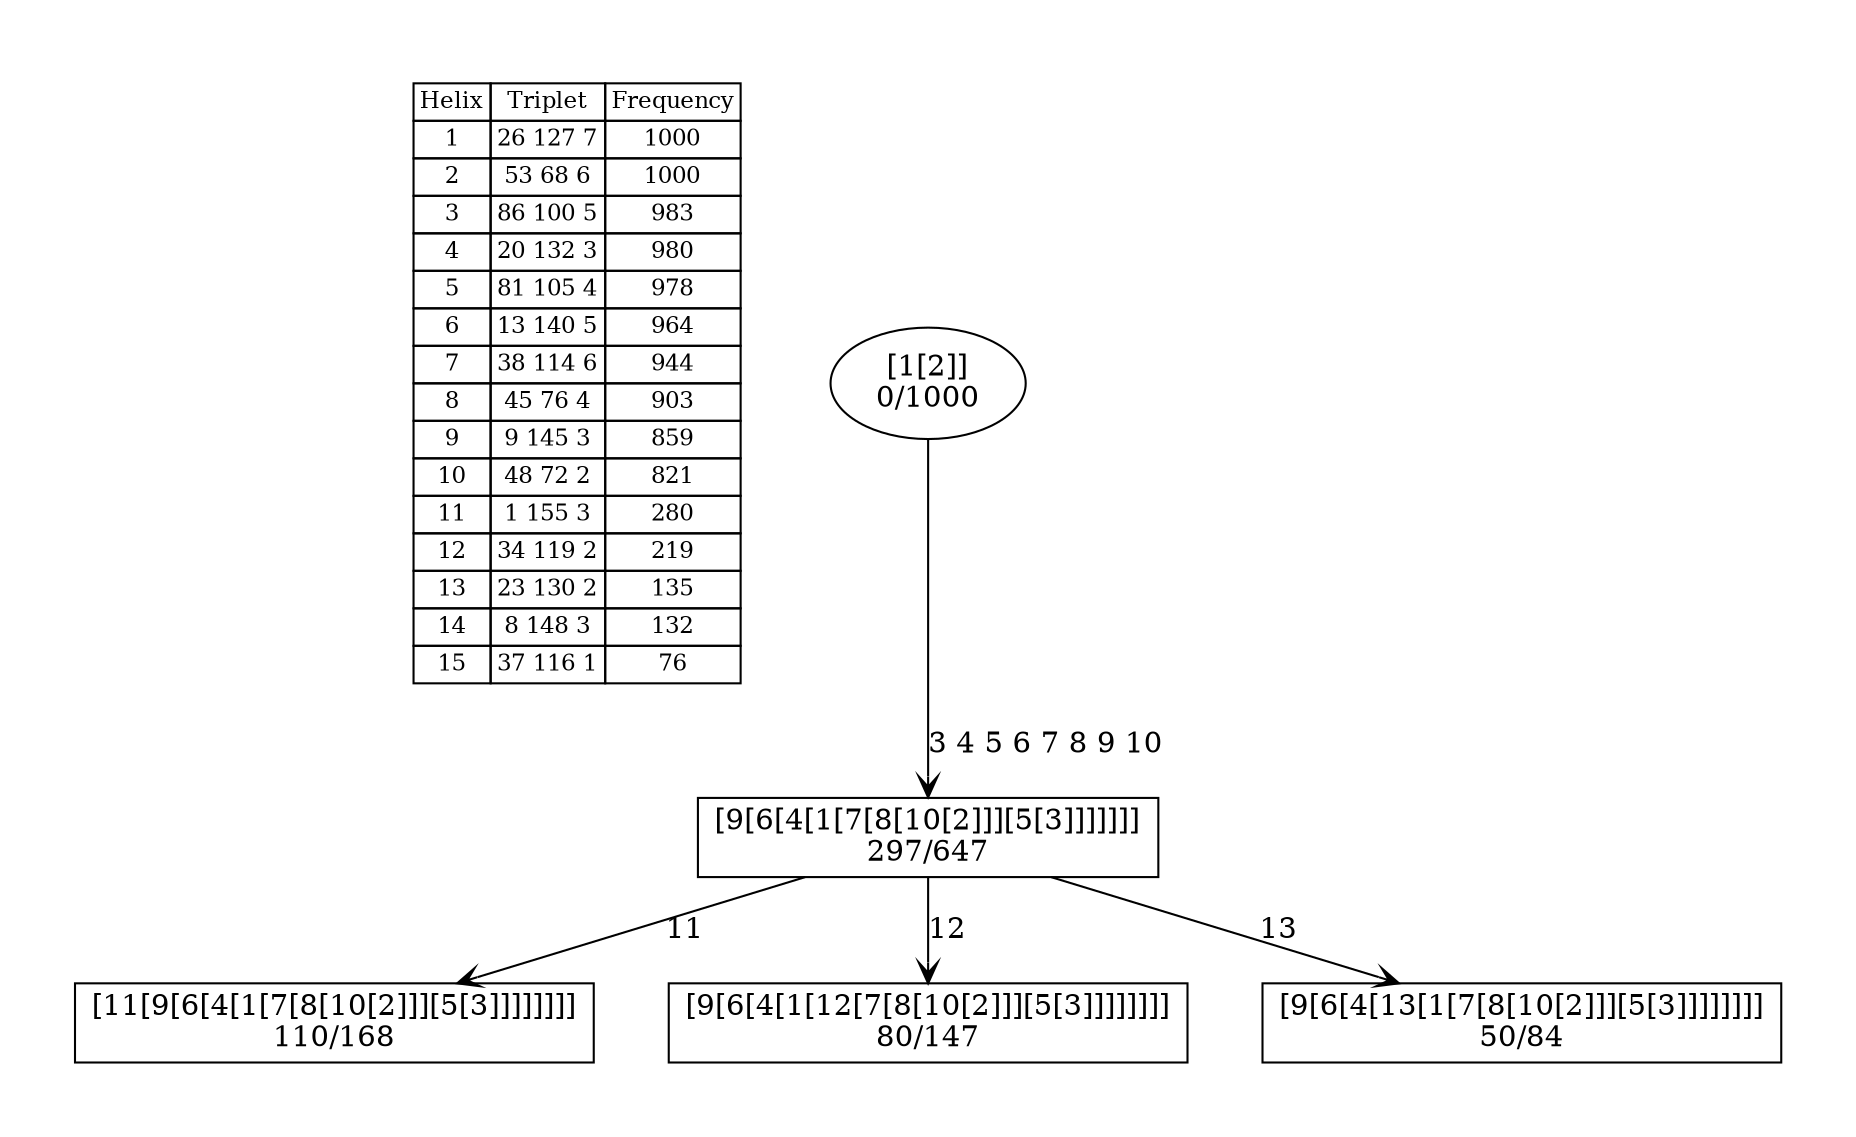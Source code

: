 digraph G {
	pad = 0.5;
	nodesep = 0.5;
"legend" [label = < <table border="0" cellborder="1" cellspacing="0"><tr><td>Helix</td><td>Triplet</td><td>Frequency</td></tr>
<tr><td>1</td><td>26 127 7</td><td>1000</td></tr>
<tr><td>2</td><td>53 68 6</td><td>1000</td></tr>
<tr><td>3</td><td>86 100 5</td><td>983</td></tr>
<tr><td>4</td><td>20 132 3</td><td>980</td></tr>
<tr><td>5</td><td>81 105 4</td><td>978</td></tr>
<tr><td>6</td><td>13 140 5</td><td>964</td></tr>
<tr><td>7</td><td>38 114 6</td><td>944</td></tr>
<tr><td>8</td><td>45 76 4</td><td>903</td></tr>
<tr><td>9</td><td>9 145 3</td><td>859</td></tr>
<tr><td>10</td><td>48 72 2</td><td>821</td></tr>
<tr><td>11</td><td>1 155 3</td><td>280</td></tr>
<tr><td>12</td><td>34 119 2</td><td>219</td></tr>
<tr><td>13</td><td>23 130 2</td><td>135</td></tr>
<tr><td>14</td><td>8 148 3</td><td>132</td></tr>
<tr><td>15</td><td>37 116 1</td><td>76</td></tr>
</table>>, shape = plaintext, fontsize=11];
"1 2 3 4 5 6 7 8 9 10 " [shape = box];
"1 2 3 4 5 6 7 8 9 10 11 " [shape = box];
"1 2 3 4 5 6 7 8 9 10 12 " [shape = box];
"1 2 3 4 5 6 7 8 9 10 13 " [shape = box];
"1 2 3 4 5 6 7 8 9 10 " [label = "[9[6[4[1[7[8[10[2]]][5[3]]]]]]]\n297/647"];
"1 2 3 4 5 6 7 8 9 10 11 " [label = "[11[9[6[4[1[7[8[10[2]]][5[3]]]]]]]]\n110/168"];
"1 2 3 4 5 6 7 8 9 10 12 " [label = "[9[6[4[1[12[7[8[10[2]]][5[3]]]]]]]]\n80/147"];
"1 2 3 4 5 6 7 8 9 10 13 " [label = "[9[6[4[13[1[7[8[10[2]]][5[3]]]]]]]]\n50/84"];
"1 2 " [label = "[1[2]]\n0/1000"];
"1 2 3 4 5 6 7 8 9 10 " -> "1 2 3 4 5 6 7 8 9 10 11 " [label = "11 ", arrowhead = vee];
"1 2 3 4 5 6 7 8 9 10 " -> "1 2 3 4 5 6 7 8 9 10 12 " [label = "12 ", arrowhead = vee];
"1 2 3 4 5 6 7 8 9 10 " -> "1 2 3 4 5 6 7 8 9 10 13 " [label = "13 ", arrowhead = vee];
"1 2 " -> "1 2 3 4 5 6 7 8 9 10 " [label = "3 4 5 6 7 8 9 10 ", arrowhead = vee];
}